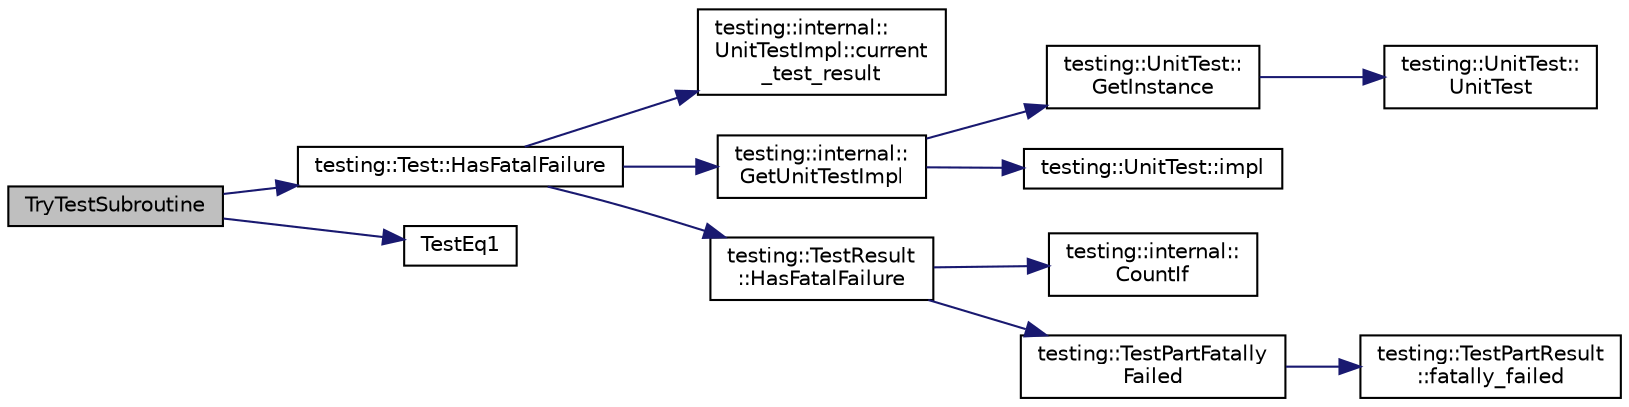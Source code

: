 digraph "TryTestSubroutine"
{
 // INTERACTIVE_SVG=YES
 // LATEX_PDF_SIZE
  bgcolor="transparent";
  edge [fontname="Helvetica",fontsize="10",labelfontname="Helvetica",labelfontsize="10"];
  node [fontname="Helvetica",fontsize="10",shape=record];
  rankdir="LR";
  Node1 [label="TryTestSubroutine",height=0.2,width=0.4,color="black", fillcolor="grey75", style="filled", fontcolor="black",tooltip=" "];
  Node1 -> Node2 [color="midnightblue",fontsize="10",style="solid",fontname="Helvetica"];
  Node2 [label="testing::Test::HasFatalFailure",height=0.2,width=0.4,color="black",URL="$classtesting_1_1Test.html#a5e83604628ef542af888d631566ff60c",tooltip=" "];
  Node2 -> Node3 [color="midnightblue",fontsize="10",style="solid",fontname="Helvetica"];
  Node3 [label="testing::internal::\lUnitTestImpl::current\l_test_result",height=0.2,width=0.4,color="black",URL="$classtesting_1_1internal_1_1UnitTestImpl.html#aba3caef4ad23ce98be80250aeb0cc787",tooltip=" "];
  Node2 -> Node4 [color="midnightblue",fontsize="10",style="solid",fontname="Helvetica"];
  Node4 [label="testing::internal::\lGetUnitTestImpl",height=0.2,width=0.4,color="black",URL="$namespacetesting_1_1internal.html#a9bd0caf5d16512de38b39599c13ee634",tooltip=" "];
  Node4 -> Node5 [color="midnightblue",fontsize="10",style="solid",fontname="Helvetica"];
  Node5 [label="testing::UnitTest::\lGetInstance",height=0.2,width=0.4,color="black",URL="$classtesting_1_1UnitTest.html#a24192400b70b3b946746954e9574fb8e",tooltip=" "];
  Node5 -> Node6 [color="midnightblue",fontsize="10",style="solid",fontname="Helvetica"];
  Node6 [label="testing::UnitTest::\lUnitTest",height=0.2,width=0.4,color="black",URL="$classtesting_1_1UnitTest.html#a5e646d37f980429c310af696c8775f5c",tooltip=" "];
  Node4 -> Node7 [color="midnightblue",fontsize="10",style="solid",fontname="Helvetica"];
  Node7 [label="testing::UnitTest::impl",height=0.2,width=0.4,color="black",URL="$classtesting_1_1UnitTest.html#a4df5d11a58affb337d7fa62eaa07690e",tooltip=" "];
  Node2 -> Node8 [color="midnightblue",fontsize="10",style="solid",fontname="Helvetica"];
  Node8 [label="testing::TestResult\l::HasFatalFailure",height=0.2,width=0.4,color="black",URL="$classtesting_1_1TestResult.html#a30e00d4076ae07fb5ad7b623d9dc1fe4",tooltip=" "];
  Node8 -> Node9 [color="midnightblue",fontsize="10",style="solid",fontname="Helvetica"];
  Node9 [label="testing::internal::\lCountIf",height=0.2,width=0.4,color="black",URL="$namespacetesting_1_1internal.html#a1e77a774d910346eff11a86d8df783a5",tooltip=" "];
  Node8 -> Node10 [color="midnightblue",fontsize="10",style="solid",fontname="Helvetica"];
  Node10 [label="testing::TestPartFatally\lFailed",height=0.2,width=0.4,color="black",URL="$namespacetesting.html#a9f19442d566c7eaec0702b9fcf282b63",tooltip=" "];
  Node10 -> Node11 [color="midnightblue",fontsize="10",style="solid",fontname="Helvetica"];
  Node11 [label="testing::TestPartResult\l::fatally_failed",height=0.2,width=0.4,color="black",URL="$classtesting_1_1TestPartResult.html#a77db157eff9531c3c00c2420502f9a89",tooltip=" "];
  Node1 -> Node12 [color="midnightblue",fontsize="10",style="solid",fontname="Helvetica"];
  Node12 [label="TestEq1",height=0.2,width=0.4,color="black",URL="$gtest__output__test___8cc.html#a8f28d985b030c6dd2714d1e884c62c41",tooltip=" "];
}
